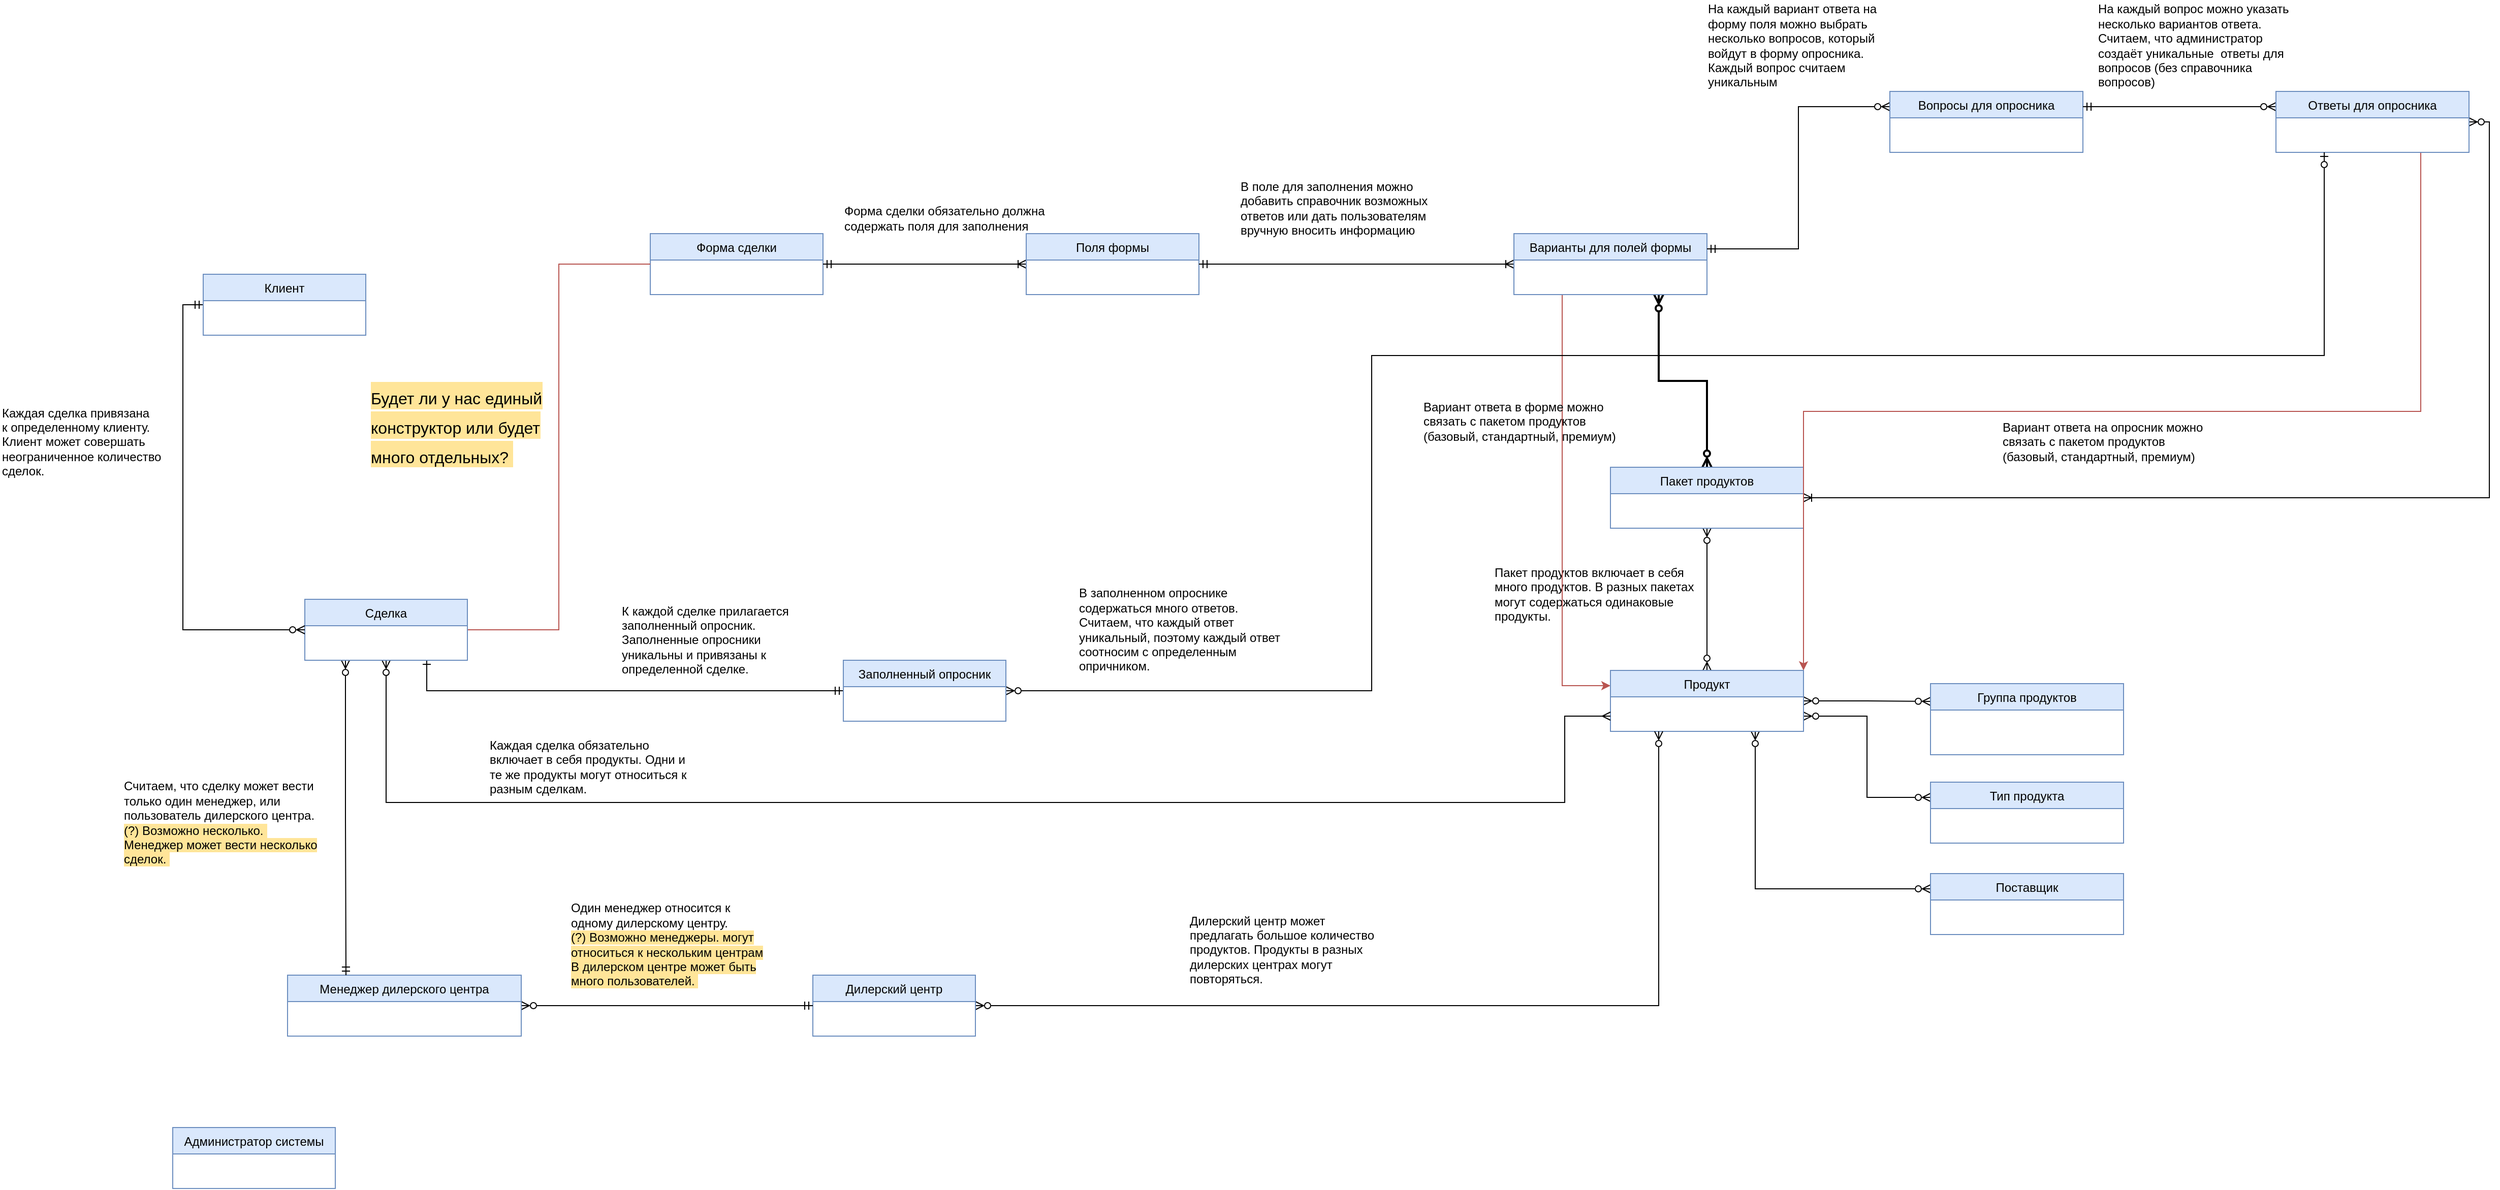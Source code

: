 <mxfile version="20.8.11" type="github">
  <diagram name="Page-1" id="XtlQD6ISyhycPH5JzwHQ">
    <mxGraphModel dx="2593" dy="1790" grid="1" gridSize="10" guides="1" tooltips="1" connect="1" arrows="1" fold="1" page="1" pageScale="1" pageWidth="850" pageHeight="1100" math="0" shadow="0">
      <root>
        <mxCell id="0" />
        <mxCell id="1" parent="0" />
        <mxCell id="a3o8vAVgZEUtVEMuFXgI-22" value="Считаем, что сделку может вести только один менеджер, или пользователь дилерского центра.&lt;br&gt;&lt;span style=&quot;background-color: rgb(255, 229, 153);&quot;&gt;(?) Возможно несколько.&amp;nbsp;&lt;br&gt;Менеджер может вести несколько сделок.&amp;nbsp;&lt;/span&gt;" style="text;html=1;strokeColor=none;fillColor=none;align=left;verticalAlign=middle;whiteSpace=wrap;rounded=0;" parent="1" vertex="1">
          <mxGeometry x="140" y="800" width="200" height="120" as="geometry" />
        </mxCell>
        <mxCell id="a3o8vAVgZEUtVEMuFXgI-23" value="Один менеджер относится к одному дилерскому центру.&lt;br&gt;&lt;span style=&quot;background-color: rgb(255, 229, 153);&quot;&gt;(?) Возможно менеджеры. могут относиться к нескольким центрам&lt;br&gt;В дилерском центре может быть много пользователей.&amp;nbsp;&lt;/span&gt;" style="text;html=1;strokeColor=none;fillColor=none;align=left;verticalAlign=middle;whiteSpace=wrap;rounded=0;" parent="1" vertex="1">
          <mxGeometry x="580" y="920" width="200" height="120" as="geometry" />
        </mxCell>
        <mxCell id="a3o8vAVgZEUtVEMuFXgI-24" value="К каждой сделке прилагается заполненный опросник. Заполненные опросники уникальны и привязаны к определенной сделке.&amp;nbsp;" style="text;html=1;strokeColor=none;fillColor=none;align=left;verticalAlign=middle;whiteSpace=wrap;rounded=0;" parent="1" vertex="1">
          <mxGeometry x="630" y="645" width="200" height="70" as="geometry" />
        </mxCell>
        <mxCell id="a3o8vAVgZEUtVEMuFXgI-30" value="&lt;div style=&quot;text-align: left;&quot;&gt;На каждый вопрос можно указать несколько вариантов ответа.&amp;nbsp;&lt;/div&gt;&lt;div style=&quot;text-align: left;&quot;&gt;Считаем, что администратор создаёт уникальные &amp;nbsp;ответы для вопросов (без справочника вопросов)&lt;br&gt;&lt;/div&gt;" style="text;html=1;align=center;verticalAlign=middle;whiteSpace=wrap;rounded=0;" parent="1" vertex="1">
          <mxGeometry x="2084" y="50" width="200" height="90" as="geometry" />
        </mxCell>
        <mxCell id="a3o8vAVgZEUtVEMuFXgI-31" value="&lt;div style=&quot;text-align: left;&quot;&gt;Вариант ответа на опросник можно связать с пакетом продуктов (базовый, стандартный, премиум)&lt;/div&gt;" style="text;html=1;strokeColor=none;fillColor=none;align=center;verticalAlign=middle;whiteSpace=wrap;rounded=0;" parent="1" vertex="1">
          <mxGeometry x="1990" y="440" width="200" height="90" as="geometry" />
        </mxCell>
        <mxCell id="a3o8vAVgZEUtVEMuFXgI-38" value="&lt;div style=&quot;text-align: left;&quot;&gt;Пакет продуктов включает в себя много продуктов. В разных пакетах могут содержаться одинаковые продукты.&lt;/div&gt;" style="text;html=1;strokeColor=none;fillColor=none;align=center;verticalAlign=middle;whiteSpace=wrap;rounded=0;" parent="1" vertex="1">
          <mxGeometry x="1490" y="620" width="200" height="30" as="geometry" />
        </mxCell>
        <mxCell id="a3o8vAVgZEUtVEMuFXgI-39" value="Администратор системы" style="swimlane;fontStyle=0;align=center;verticalAlign=top;childLayout=stackLayout;horizontal=1;startSize=26;horizontalStack=0;resizeParent=1;resizeLast=0;collapsible=1;marginBottom=0;rounded=0;shadow=0;strokeWidth=1;fillColor=#dae8fc;strokeColor=#6c8ebf;" parent="1" vertex="1">
          <mxGeometry x="190" y="1160" width="160" height="60" as="geometry">
            <mxRectangle x="340" y="380" width="170" height="26" as="alternateBounds" />
          </mxGeometry>
        </mxCell>
        <mxCell id="a3o8vAVgZEUtVEMuFXgI-40" value="&lt;div style=&quot;text-align: left;&quot;&gt;Дилерский центр может предлагать большое количество продуктов. Продукты в разных дилерских центрах могут повторяться.&amp;nbsp;&lt;/div&gt;" style="text;html=1;strokeColor=none;fillColor=none;align=center;verticalAlign=middle;whiteSpace=wrap;rounded=0;" parent="1" vertex="1">
          <mxGeometry x="1190" y="970" width="200" height="30" as="geometry" />
        </mxCell>
        <mxCell id="a3o8vAVgZEUtVEMuFXgI-43" value="Каждая сделка обязательно включает в себя продукты. Одни и те же продукты могут относиться к разным сделкам.&amp;nbsp;" style="text;html=1;strokeColor=none;fillColor=none;align=left;verticalAlign=middle;whiteSpace=wrap;rounded=0;" parent="1" vertex="1">
          <mxGeometry x="500" y="790" width="200" height="30" as="geometry" />
        </mxCell>
        <mxCell id="a3o8vAVgZEUtVEMuFXgI-45" value="В заполненном опроснике содержаться много ответов.&lt;br&gt;Считаем, что каждый ответ уникальный, поэтому каждый ответ соотносим с определенным опричником.&amp;nbsp;" style="text;html=1;strokeColor=none;fillColor=none;align=left;verticalAlign=middle;whiteSpace=wrap;rounded=0;" parent="1" vertex="1">
          <mxGeometry x="1080" y="625" width="200" height="90" as="geometry" />
        </mxCell>
        <mxCell id="a3o8vAVgZEUtVEMuFXgI-54" value="&lt;h1&gt;&lt;span style=&quot;font-weight: normal; background-color: rgb(255, 229, 153);&quot;&gt;&lt;font style=&quot;font-size: 16px;&quot;&gt;Будет ли у нас единый конструктор или будет много отдельных?&amp;nbsp;&lt;/font&gt;&lt;/span&gt;&lt;/h1&gt;" style="text;html=1;strokeColor=none;fillColor=none;spacing=5;spacingTop=-20;whiteSpace=wrap;overflow=hidden;rounded=0;fontStyle=1" parent="1" vertex="1">
          <mxGeometry x="380" y="420" width="190" height="90" as="geometry" />
        </mxCell>
        <mxCell id="a3o8vAVgZEUtVEMuFXgI-56" value="Форма сделки" style="swimlane;fontStyle=0;align=center;verticalAlign=top;childLayout=stackLayout;horizontal=1;startSize=26;horizontalStack=0;resizeParent=1;resizeLast=0;collapsible=1;marginBottom=0;rounded=0;shadow=0;strokeWidth=1;fillColor=#dae8fc;strokeColor=#6c8ebf;" parent="1" vertex="1">
          <mxGeometry x="660" y="280" width="170" height="60" as="geometry">
            <mxRectangle x="340" y="380" width="170" height="26" as="alternateBounds" />
          </mxGeometry>
        </mxCell>
        <mxCell id="a3o8vAVgZEUtVEMuFXgI-93" style="edgeStyle=orthogonalEdgeStyle;rounded=0;orthogonalLoop=1;jettySize=auto;html=1;exitX=0;exitY=0.5;exitDx=0;exitDy=0;entryX=1;entryY=0.5;entryDx=0;entryDy=0;fontSize=16;startArrow=ERoneToMany;startFill=0;endArrow=ERmandOne;endFill=0;" parent="1" source="a3o8vAVgZEUtVEMuFXgI-57" target="a3o8vAVgZEUtVEMuFXgI-56" edge="1">
          <mxGeometry relative="1" as="geometry" />
        </mxCell>
        <mxCell id="a3o8vAVgZEUtVEMuFXgI-57" value="Поля формы" style="swimlane;fontStyle=0;align=center;verticalAlign=top;childLayout=stackLayout;horizontal=1;startSize=26;horizontalStack=0;resizeParent=1;resizeLast=0;collapsible=1;marginBottom=0;rounded=0;shadow=0;strokeWidth=1;fillColor=#dae8fc;strokeColor=#6c8ebf;" parent="1" vertex="1">
          <mxGeometry x="1030" y="280" width="170" height="60" as="geometry">
            <mxRectangle x="340" y="380" width="170" height="26" as="alternateBounds" />
          </mxGeometry>
        </mxCell>
        <mxCell id="a3o8vAVgZEUtVEMuFXgI-96" style="edgeStyle=orthogonalEdgeStyle;rounded=0;orthogonalLoop=1;jettySize=auto;html=1;exitX=0;exitY=0.5;exitDx=0;exitDy=0;entryX=1;entryY=0.5;entryDx=0;entryDy=0;fontSize=16;startArrow=ERoneToMany;startFill=0;endArrow=ERmandOne;endFill=0;" parent="1" source="a3o8vAVgZEUtVEMuFXgI-58" target="a3o8vAVgZEUtVEMuFXgI-57" edge="1">
          <mxGeometry relative="1" as="geometry" />
        </mxCell>
        <mxCell id="MlVeXuzYUrPCXChZDH_6-1" style="edgeStyle=orthogonalEdgeStyle;rounded=0;orthogonalLoop=1;jettySize=auto;html=1;exitX=0.75;exitY=1;exitDx=0;exitDy=0;entryX=0.5;entryY=0;entryDx=0;entryDy=0;startArrow=ERzeroToMany;startFill=0;endArrow=ERzeroToMany;endFill=0;strokeWidth=2;" parent="1" source="a3o8vAVgZEUtVEMuFXgI-58" target="a3o8vAVgZEUtVEMuFXgI-59" edge="1">
          <mxGeometry relative="1" as="geometry" />
        </mxCell>
        <mxCell id="xJHhEndrcWEimxNHdLGi-1" style="edgeStyle=orthogonalEdgeStyle;rounded=0;orthogonalLoop=1;jettySize=auto;html=1;exitX=0.25;exitY=1;exitDx=0;exitDy=0;entryX=0;entryY=0.25;entryDx=0;entryDy=0;fillColor=#f8cecc;strokeColor=#b85450;" edge="1" parent="1" source="a3o8vAVgZEUtVEMuFXgI-58" target="a3o8vAVgZEUtVEMuFXgI-60">
          <mxGeometry relative="1" as="geometry" />
        </mxCell>
        <mxCell id="a3o8vAVgZEUtVEMuFXgI-58" value="Варианты для полей формы" style="swimlane;fontStyle=0;align=center;verticalAlign=top;childLayout=stackLayout;horizontal=1;startSize=26;horizontalStack=0;resizeParent=1;resizeLast=0;collapsible=1;marginBottom=0;rounded=0;shadow=0;strokeWidth=1;fillColor=#dae8fc;strokeColor=#6c8ebf;" parent="1" vertex="1">
          <mxGeometry x="1510" y="280" width="190" height="60" as="geometry">
            <mxRectangle x="340" y="380" width="170" height="26" as="alternateBounds" />
          </mxGeometry>
        </mxCell>
        <mxCell id="a3o8vAVgZEUtVEMuFXgI-101" style="edgeStyle=orthogonalEdgeStyle;rounded=0;orthogonalLoop=1;jettySize=auto;html=1;exitX=0.5;exitY=1;exitDx=0;exitDy=0;entryX=0.5;entryY=0;entryDx=0;entryDy=0;fontSize=16;startArrow=ERzeroToMany;startFill=0;endArrow=ERzeroToMany;endFill=0;" parent="1" source="a3o8vAVgZEUtVEMuFXgI-59" target="a3o8vAVgZEUtVEMuFXgI-60" edge="1">
          <mxGeometry relative="1" as="geometry" />
        </mxCell>
        <mxCell id="a3o8vAVgZEUtVEMuFXgI-59" value="Пакет продуктов" style="swimlane;fontStyle=0;align=center;verticalAlign=top;childLayout=stackLayout;horizontal=1;startSize=26;horizontalStack=0;resizeParent=1;resizeLast=0;collapsible=1;marginBottom=0;rounded=0;shadow=0;strokeWidth=1;fillColor=#dae8fc;strokeColor=#6c8ebf;" parent="1" vertex="1">
          <mxGeometry x="1605" y="510" width="190" height="60" as="geometry">
            <mxRectangle x="340" y="380" width="170" height="26" as="alternateBounds" />
          </mxGeometry>
        </mxCell>
        <mxCell id="a3o8vAVgZEUtVEMuFXgI-103" style="edgeStyle=orthogonalEdgeStyle;rounded=0;orthogonalLoop=1;jettySize=auto;html=1;exitX=1;exitY=0.5;exitDx=0;exitDy=0;entryX=0;entryY=0.25;entryDx=0;entryDy=0;fontSize=16;startArrow=ERzeroToMany;startFill=0;endArrow=ERzeroToMany;endFill=0;" parent="1" source="a3o8vAVgZEUtVEMuFXgI-60" target="a3o8vAVgZEUtVEMuFXgI-64" edge="1">
          <mxGeometry relative="1" as="geometry" />
        </mxCell>
        <mxCell id="a3o8vAVgZEUtVEMuFXgI-104" style="edgeStyle=orthogonalEdgeStyle;rounded=0;orthogonalLoop=1;jettySize=auto;html=1;exitX=1;exitY=0.75;exitDx=0;exitDy=0;entryX=0;entryY=0.25;entryDx=0;entryDy=0;fontSize=16;startArrow=ERzeroToMany;startFill=0;endArrow=ERzeroToMany;endFill=0;" parent="1" source="a3o8vAVgZEUtVEMuFXgI-60" target="a3o8vAVgZEUtVEMuFXgI-65" edge="1">
          <mxGeometry relative="1" as="geometry" />
        </mxCell>
        <mxCell id="a3o8vAVgZEUtVEMuFXgI-105" style="edgeStyle=orthogonalEdgeStyle;rounded=0;orthogonalLoop=1;jettySize=auto;html=1;exitX=0.75;exitY=1;exitDx=0;exitDy=0;entryX=0;entryY=0.25;entryDx=0;entryDy=0;fontSize=16;startArrow=ERzeroToMany;startFill=0;endArrow=ERzeroToMany;endFill=0;" parent="1" source="a3o8vAVgZEUtVEMuFXgI-60" target="a3o8vAVgZEUtVEMuFXgI-66" edge="1">
          <mxGeometry relative="1" as="geometry" />
        </mxCell>
        <mxCell id="a3o8vAVgZEUtVEMuFXgI-60" value="Продукт" style="swimlane;fontStyle=0;align=center;verticalAlign=top;childLayout=stackLayout;horizontal=1;startSize=26;horizontalStack=0;resizeParent=1;resizeLast=0;collapsible=1;marginBottom=0;rounded=0;shadow=0;strokeWidth=1;fillColor=#dae8fc;strokeColor=#6c8ebf;" parent="1" vertex="1">
          <mxGeometry x="1605" y="710" width="190" height="60" as="geometry">
            <mxRectangle x="340" y="380" width="170" height="26" as="alternateBounds" />
          </mxGeometry>
        </mxCell>
        <mxCell id="a3o8vAVgZEUtVEMuFXgI-98" style="edgeStyle=orthogonalEdgeStyle;rounded=0;orthogonalLoop=1;jettySize=auto;html=1;exitX=0;exitY=0.25;exitDx=0;exitDy=0;entryX=1;entryY=0.25;entryDx=0;entryDy=0;fontSize=16;startArrow=ERzeroToMany;startFill=0;endArrow=ERmandOne;endFill=0;" parent="1" source="a3o8vAVgZEUtVEMuFXgI-61" target="a3o8vAVgZEUtVEMuFXgI-58" edge="1">
          <mxGeometry relative="1" as="geometry" />
        </mxCell>
        <mxCell id="a3o8vAVgZEUtVEMuFXgI-61" value="Вопросы для опросника" style="swimlane;fontStyle=0;align=center;verticalAlign=top;childLayout=stackLayout;horizontal=1;startSize=26;horizontalStack=0;resizeParent=1;resizeLast=0;collapsible=1;marginBottom=0;rounded=0;shadow=0;strokeWidth=1;fillColor=#dae8fc;strokeColor=#6c8ebf;" parent="1" vertex="1">
          <mxGeometry x="1880" y="140" width="190" height="60" as="geometry">
            <mxRectangle x="340" y="380" width="170" height="26" as="alternateBounds" />
          </mxGeometry>
        </mxCell>
        <mxCell id="a3o8vAVgZEUtVEMuFXgI-88" style="edgeStyle=orthogonalEdgeStyle;rounded=0;orthogonalLoop=1;jettySize=auto;html=1;exitX=0;exitY=0.25;exitDx=0;exitDy=0;entryX=1;entryY=0.25;entryDx=0;entryDy=0;fontSize=16;startArrow=ERzeroToMany;startFill=0;endArrow=ERmandOne;endFill=0;" parent="1" source="a3o8vAVgZEUtVEMuFXgI-62" target="a3o8vAVgZEUtVEMuFXgI-61" edge="1">
          <mxGeometry relative="1" as="geometry" />
        </mxCell>
        <mxCell id="a3o8vAVgZEUtVEMuFXgI-99" style="edgeStyle=orthogonalEdgeStyle;rounded=0;orthogonalLoop=1;jettySize=auto;html=1;exitX=1;exitY=0.5;exitDx=0;exitDy=0;entryX=1;entryY=0.5;entryDx=0;entryDy=0;fontSize=16;startArrow=ERzeroToMany;startFill=0;endArrow=ERoneToMany;endFill=0;" parent="1" source="a3o8vAVgZEUtVEMuFXgI-62" target="a3o8vAVgZEUtVEMuFXgI-59" edge="1">
          <mxGeometry relative="1" as="geometry" />
        </mxCell>
        <mxCell id="xJHhEndrcWEimxNHdLGi-2" style="edgeStyle=orthogonalEdgeStyle;rounded=0;orthogonalLoop=1;jettySize=auto;html=1;exitX=0.75;exitY=1;exitDx=0;exitDy=0;entryX=1;entryY=0;entryDx=0;entryDy=0;fillColor=#f8cecc;strokeColor=#b85450;" edge="1" parent="1" source="a3o8vAVgZEUtVEMuFXgI-62" target="a3o8vAVgZEUtVEMuFXgI-60">
          <mxGeometry relative="1" as="geometry" />
        </mxCell>
        <mxCell id="a3o8vAVgZEUtVEMuFXgI-62" value="Ответы для опросника" style="swimlane;fontStyle=0;align=center;verticalAlign=top;childLayout=stackLayout;horizontal=1;startSize=26;horizontalStack=0;resizeParent=1;resizeLast=0;collapsible=1;marginBottom=0;rounded=0;shadow=0;strokeWidth=1;fillColor=#dae8fc;strokeColor=#6c8ebf;" parent="1" vertex="1">
          <mxGeometry x="2260" y="140" width="190" height="60" as="geometry">
            <mxRectangle x="340" y="380" width="170" height="26" as="alternateBounds" />
          </mxGeometry>
        </mxCell>
        <mxCell id="a3o8vAVgZEUtVEMuFXgI-64" value="Группа продуктов" style="swimlane;fontStyle=0;align=center;verticalAlign=top;childLayout=stackLayout;horizontal=1;startSize=26;horizontalStack=0;resizeParent=1;resizeLast=0;collapsible=1;marginBottom=0;rounded=0;shadow=0;strokeWidth=1;fillColor=#dae8fc;strokeColor=#6c8ebf;" parent="1" vertex="1">
          <mxGeometry x="1920" y="723" width="190" height="70" as="geometry">
            <mxRectangle x="340" y="380" width="170" height="26" as="alternateBounds" />
          </mxGeometry>
        </mxCell>
        <mxCell id="a3o8vAVgZEUtVEMuFXgI-65" value="Тип продукта" style="swimlane;fontStyle=0;align=center;verticalAlign=top;childLayout=stackLayout;horizontal=1;startSize=26;horizontalStack=0;resizeParent=1;resizeLast=0;collapsible=1;marginBottom=0;rounded=0;shadow=0;strokeWidth=1;fillColor=#dae8fc;strokeColor=#6c8ebf;" parent="1" vertex="1">
          <mxGeometry x="1920" y="820" width="190" height="60" as="geometry">
            <mxRectangle x="340" y="380" width="170" height="26" as="alternateBounds" />
          </mxGeometry>
        </mxCell>
        <mxCell id="a3o8vAVgZEUtVEMuFXgI-66" value="Поставщик" style="swimlane;fontStyle=0;align=center;verticalAlign=top;childLayout=stackLayout;horizontal=1;startSize=26;horizontalStack=0;resizeParent=1;resizeLast=0;collapsible=1;marginBottom=0;rounded=0;shadow=0;strokeWidth=1;fillColor=#dae8fc;strokeColor=#6c8ebf;" parent="1" vertex="1">
          <mxGeometry x="1920" y="910" width="190" height="60" as="geometry">
            <mxRectangle x="340" y="380" width="170" height="26" as="alternateBounds" />
          </mxGeometry>
        </mxCell>
        <mxCell id="a3o8vAVgZEUtVEMuFXgI-109" style="edgeStyle=orthogonalEdgeStyle;rounded=0;orthogonalLoop=1;jettySize=auto;html=1;exitX=1;exitY=0.5;exitDx=0;exitDy=0;entryX=0.25;entryY=1;entryDx=0;entryDy=0;fontSize=16;startArrow=ERzeroToMany;startFill=0;endArrow=ERzeroToMany;endFill=0;" parent="1" source="a3o8vAVgZEUtVEMuFXgI-71" target="a3o8vAVgZEUtVEMuFXgI-60" edge="1">
          <mxGeometry relative="1" as="geometry" />
        </mxCell>
        <mxCell id="a3o8vAVgZEUtVEMuFXgI-71" value="Дилерский центр" style="swimlane;fontStyle=0;align=center;verticalAlign=top;childLayout=stackLayout;horizontal=1;startSize=26;horizontalStack=0;resizeParent=1;resizeLast=0;collapsible=1;marginBottom=0;rounded=0;shadow=0;strokeWidth=1;fillColor=#dae8fc;strokeColor=#6c8ebf;" parent="1" vertex="1">
          <mxGeometry x="820" y="1010" width="160" height="60" as="geometry">
            <mxRectangle x="340" y="380" width="170" height="26" as="alternateBounds" />
          </mxGeometry>
        </mxCell>
        <mxCell id="a3o8vAVgZEUtVEMuFXgI-86" style="edgeStyle=orthogonalEdgeStyle;rounded=0;orthogonalLoop=1;jettySize=auto;html=1;exitX=1;exitY=0.5;exitDx=0;exitDy=0;entryX=0;entryY=0.5;entryDx=0;entryDy=0;fontSize=16;startArrow=ERzeroToMany;startFill=0;endArrow=ERmandOne;endFill=0;" parent="1" source="a3o8vAVgZEUtVEMuFXgI-72" target="a3o8vAVgZEUtVEMuFXgI-71" edge="1">
          <mxGeometry relative="1" as="geometry" />
        </mxCell>
        <mxCell id="a3o8vAVgZEUtVEMuFXgI-72" value="Менеджер дилерского центра&#xa;" style="swimlane;fontStyle=0;align=center;verticalAlign=top;childLayout=stackLayout;horizontal=1;startSize=26;horizontalStack=0;resizeParent=1;resizeLast=0;collapsible=1;marginBottom=0;rounded=0;shadow=0;strokeWidth=1;fillColor=#dae8fc;strokeColor=#6c8ebf;" parent="1" vertex="1">
          <mxGeometry x="303" y="1010" width="230" height="60" as="geometry">
            <mxRectangle x="340" y="380" width="170" height="26" as="alternateBounds" />
          </mxGeometry>
        </mxCell>
        <mxCell id="a3o8vAVgZEUtVEMuFXgI-81" style="edgeStyle=orthogonalEdgeStyle;rounded=0;orthogonalLoop=1;jettySize=auto;html=1;exitX=1;exitY=0.5;exitDx=0;exitDy=0;entryX=0;entryY=0.5;entryDx=0;entryDy=0;fontSize=16;endArrow=none;endFill=0;fillColor=#f8cecc;strokeColor=#b85450;" parent="1" source="a3o8vAVgZEUtVEMuFXgI-73" target="a3o8vAVgZEUtVEMuFXgI-56" edge="1">
          <mxGeometry relative="1" as="geometry" />
        </mxCell>
        <mxCell id="a3o8vAVgZEUtVEMuFXgI-82" style="edgeStyle=orthogonalEdgeStyle;rounded=0;orthogonalLoop=1;jettySize=auto;html=1;exitX=0.75;exitY=1;exitDx=0;exitDy=0;fontSize=16;endArrow=ERmandOne;endFill=0;startArrow=ERone;startFill=0;entryX=0;entryY=0.5;entryDx=0;entryDy=0;" parent="1" source="a3o8vAVgZEUtVEMuFXgI-73" target="a3o8vAVgZEUtVEMuFXgI-75" edge="1">
          <mxGeometry relative="1" as="geometry">
            <mxPoint x="810" y="790" as="targetPoint" />
            <Array as="points">
              <mxPoint x="440" y="730" />
            </Array>
          </mxGeometry>
        </mxCell>
        <mxCell id="a3o8vAVgZEUtVEMuFXgI-85" style="edgeStyle=orthogonalEdgeStyle;rounded=0;orthogonalLoop=1;jettySize=auto;html=1;exitX=0.25;exitY=1;exitDx=0;exitDy=0;entryX=0.25;entryY=0;entryDx=0;entryDy=0;fontSize=16;startArrow=ERzeroToMany;startFill=0;endArrow=ERmandOne;endFill=0;" parent="1" source="a3o8vAVgZEUtVEMuFXgI-73" target="a3o8vAVgZEUtVEMuFXgI-72" edge="1">
          <mxGeometry relative="1" as="geometry" />
        </mxCell>
        <mxCell id="a3o8vAVgZEUtVEMuFXgI-111" style="edgeStyle=orthogonalEdgeStyle;rounded=0;orthogonalLoop=1;jettySize=auto;html=1;exitX=0.5;exitY=1;exitDx=0;exitDy=0;entryX=0;entryY=0.75;entryDx=0;entryDy=0;fontSize=16;startArrow=ERzeroToMany;startFill=0;endArrow=ERmany;endFill=0;" parent="1" source="a3o8vAVgZEUtVEMuFXgI-73" target="a3o8vAVgZEUtVEMuFXgI-60" edge="1">
          <mxGeometry relative="1" as="geometry">
            <Array as="points">
              <mxPoint x="400" y="840" />
              <mxPoint x="1560" y="840" />
              <mxPoint x="1560" y="755" />
            </Array>
          </mxGeometry>
        </mxCell>
        <mxCell id="a3o8vAVgZEUtVEMuFXgI-73" value="Сделка" style="swimlane;fontStyle=0;align=center;verticalAlign=top;childLayout=stackLayout;horizontal=1;startSize=26;horizontalStack=0;resizeParent=1;resizeLast=0;collapsible=1;marginBottom=0;rounded=0;shadow=0;strokeWidth=1;fillColor=#dae8fc;strokeColor=#6c8ebf;" parent="1" vertex="1">
          <mxGeometry x="320" y="640" width="160" height="60" as="geometry">
            <mxRectangle x="340" y="380" width="170" height="26" as="alternateBounds" />
          </mxGeometry>
        </mxCell>
        <mxCell id="a3o8vAVgZEUtVEMuFXgI-108" style="edgeStyle=orthogonalEdgeStyle;rounded=0;orthogonalLoop=1;jettySize=auto;html=1;entryX=0.25;entryY=1;entryDx=0;entryDy=0;fontSize=16;startArrow=ERzeroToMany;startFill=0;endArrow=ERzeroToOne;endFill=0;exitX=1;exitY=0.5;exitDx=0;exitDy=0;" parent="1" source="a3o8vAVgZEUtVEMuFXgI-75" target="a3o8vAVgZEUtVEMuFXgI-62" edge="1">
          <mxGeometry relative="1" as="geometry">
            <mxPoint x="1070" y="760" as="sourcePoint" />
            <Array as="points">
              <mxPoint x="1370" y="730" />
              <mxPoint x="1370" y="400" />
              <mxPoint x="2308" y="400" />
            </Array>
          </mxGeometry>
        </mxCell>
        <mxCell id="a3o8vAVgZEUtVEMuFXgI-75" value="Заполненный опросник" style="swimlane;fontStyle=0;align=center;verticalAlign=top;childLayout=stackLayout;horizontal=1;startSize=26;horizontalStack=0;resizeParent=1;resizeLast=0;collapsible=1;marginBottom=0;rounded=0;shadow=0;strokeWidth=1;fillColor=#dae8fc;strokeColor=#6c8ebf;" parent="1" vertex="1">
          <mxGeometry x="850" y="700" width="160" height="60" as="geometry">
            <mxRectangle x="340" y="380" width="170" height="26" as="alternateBounds" />
          </mxGeometry>
        </mxCell>
        <mxCell id="a3o8vAVgZEUtVEMuFXgI-77" value="" style="edgeStyle=orthogonalEdgeStyle;rounded=0;orthogonalLoop=1;jettySize=auto;html=1;exitX=0;exitY=0.5;exitDx=0;exitDy=0;entryX=0;entryY=0.5;entryDx=0;entryDy=0;startArrow=ERmandOne;startFill=0;endArrow=ERzeroToMany;endFill=0;labelPosition=left;verticalLabelPosition=middle;align=right;verticalAlign=middle;" parent="1" source="a3o8vAVgZEUtVEMuFXgI-78" target="a3o8vAVgZEUtVEMuFXgI-73" edge="1">
          <mxGeometry x="0.005" relative="1" as="geometry">
            <mxPoint as="offset" />
            <mxPoint x="160" y="802.5" as="targetPoint" />
          </mxGeometry>
        </mxCell>
        <mxCell id="a3o8vAVgZEUtVEMuFXgI-78" value="Клиент" style="swimlane;fontStyle=0;align=center;verticalAlign=top;childLayout=stackLayout;horizontal=1;startSize=26;horizontalStack=0;resizeParent=1;resizeLast=0;collapsible=1;marginBottom=0;rounded=0;shadow=0;strokeWidth=1;fillColor=#dae8fc;strokeColor=#6c8ebf;" parent="1" vertex="1">
          <mxGeometry x="220" y="320" width="160" height="60" as="geometry">
            <mxRectangle x="340" y="380" width="170" height="26" as="alternateBounds" />
          </mxGeometry>
        </mxCell>
        <mxCell id="a3o8vAVgZEUtVEMuFXgI-80" value="Каждая сделка привязана &amp;nbsp;&lt;br&gt;к определенному клиенту.&amp;nbsp;&lt;br&gt;Клиент может совершать неограниченное количество сделок.&amp;nbsp;" style="text;html=1;align=left;verticalAlign=middle;whiteSpace=wrap;rounded=0;container=1;" parent="1" vertex="1">
          <mxGeometry x="20" y="450" width="170" height="70" as="geometry" />
        </mxCell>
        <mxCell id="a3o8vAVgZEUtVEMuFXgI-91" value="&lt;div style=&quot;text-align: left;&quot;&gt;На каждый вариант ответа на форму поля можно выбрать несколько вопросов, который войдут в форму опросника.&lt;/div&gt;&lt;div style=&quot;text-align: left;&quot;&gt;Каждый вопрос считаем уникальным&lt;/div&gt;" style="text;html=1;align=center;verticalAlign=middle;whiteSpace=wrap;rounded=0;" parent="1" vertex="1">
          <mxGeometry x="1700" y="50" width="200" height="90" as="geometry" />
        </mxCell>
        <mxCell id="a3o8vAVgZEUtVEMuFXgI-94" value="&lt;div style=&quot;text-align: left;&quot;&gt;Форма сделки обязательно должна содержать поля для заполнения&lt;/div&gt;" style="text;html=1;align=center;verticalAlign=middle;whiteSpace=wrap;rounded=0;" parent="1" vertex="1">
          <mxGeometry x="850" y="220" width="200" height="90" as="geometry" />
        </mxCell>
        <mxCell id="a3o8vAVgZEUtVEMuFXgI-97" value="&lt;div style=&quot;text-align: left;&quot;&gt;В поле для заполнения можно добавить справочник возможных ответов или дать пользователям вручную вносить информацию&lt;/div&gt;" style="text;html=1;align=center;verticalAlign=middle;whiteSpace=wrap;rounded=0;" parent="1" vertex="1">
          <mxGeometry x="1240" y="210" width="200" height="90" as="geometry" />
        </mxCell>
        <mxCell id="MlVeXuzYUrPCXChZDH_6-2" value="&lt;div style=&quot;text-align: left;&quot;&gt;Вариант ответа в форме можно связать с пакетом продуктов (базовый, стандартный, премиум)&lt;/div&gt;" style="text;html=1;strokeColor=none;fillColor=none;align=center;verticalAlign=middle;whiteSpace=wrap;rounded=0;" parent="1" vertex="1">
          <mxGeometry x="1420" y="420" width="200" height="90" as="geometry" />
        </mxCell>
      </root>
    </mxGraphModel>
  </diagram>
</mxfile>
